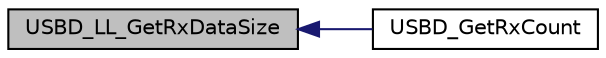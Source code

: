 digraph "USBD_LL_GetRxDataSize"
{
  edge [fontname="Helvetica",fontsize="10",labelfontname="Helvetica",labelfontsize="10"];
  node [fontname="Helvetica",fontsize="10",shape=record];
  rankdir="LR";
  Node67 [label="USBD_LL_GetRxDataSize",height=0.2,width=0.4,color="black", fillcolor="grey75", style="filled", fontcolor="black"];
  Node67 -> Node68 [dir="back",color="midnightblue",fontsize="10",style="solid",fontname="Helvetica"];
  Node68 [label="USBD_GetRxCount",height=0.2,width=0.4,color="black", fillcolor="white", style="filled",URL="$group___u_s_b_d___i_o_r_e_q___private___functions.html#ga9281759cd83c4a975fae5938b32c909f",tooltip="USBD_GetRxCount returns the received data length. "];
}
